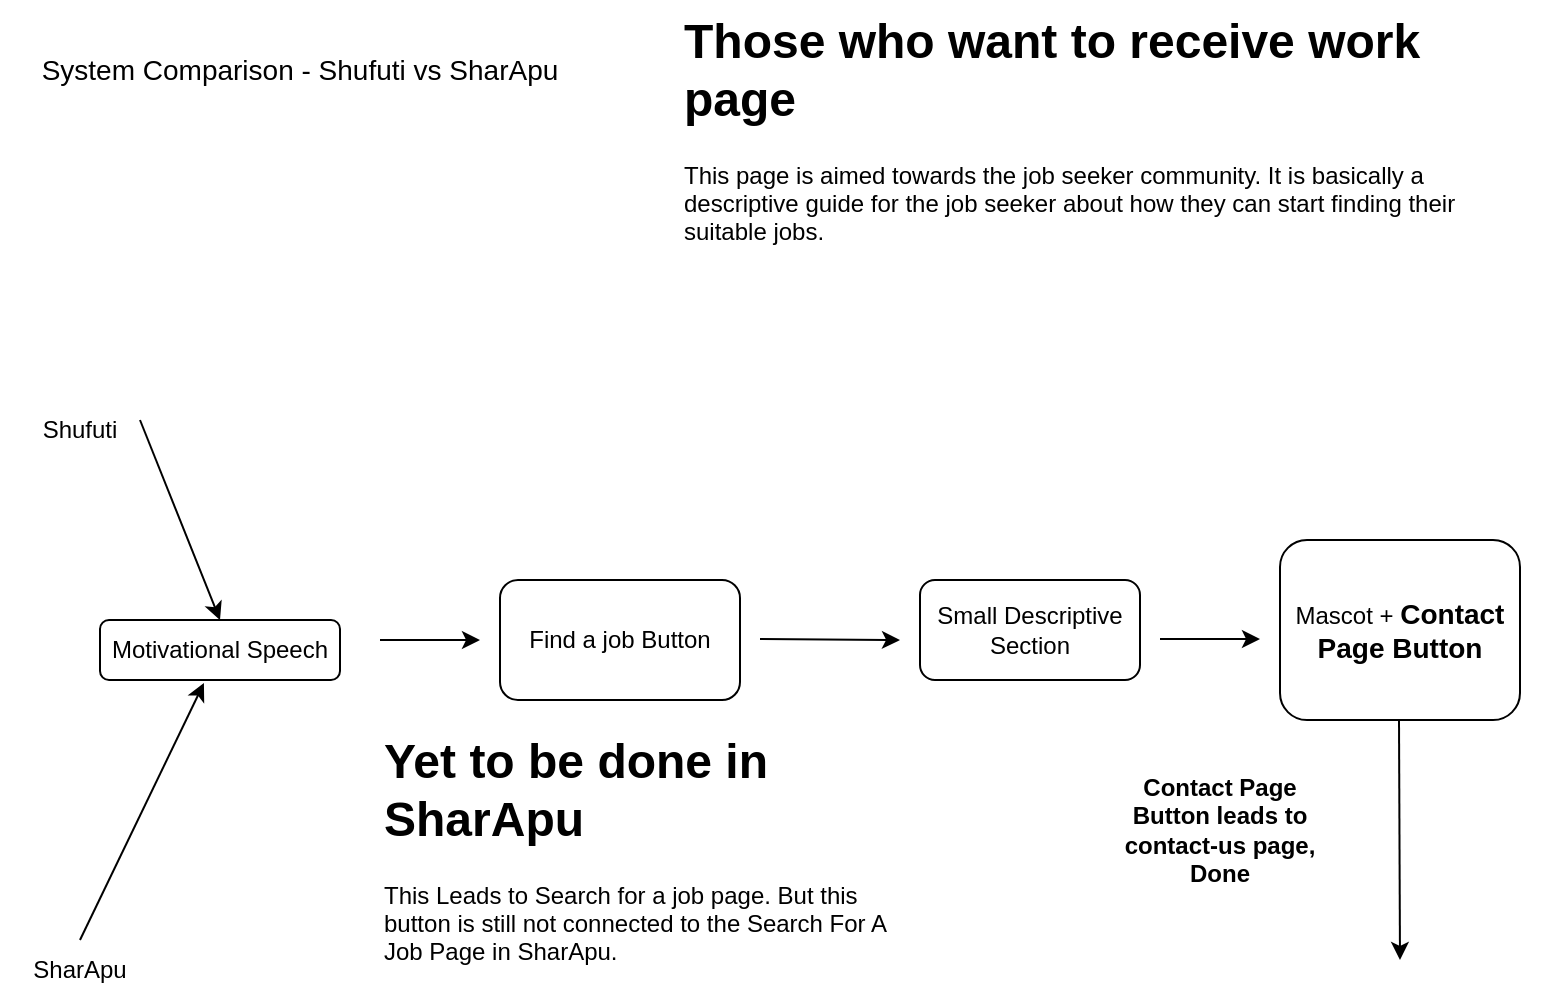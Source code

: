 <mxfile version="26.2.14">
  <diagram name="Page-1" id="pchpu7Tx-HEGYEnVaKcF">
    <mxGraphModel dx="872" dy="473" grid="1" gridSize="10" guides="1" tooltips="1" connect="1" arrows="1" fold="1" page="1" pageScale="1" pageWidth="850" pageHeight="1100" math="0" shadow="0">
      <root>
        <mxCell id="0" />
        <mxCell id="1" parent="0" />
        <mxCell id="I_DcxKmEr029iQ1eixn9-1" value="&lt;font style=&quot;font-size: 14px;&quot;&gt;System Comparison - Shufuti vs SharApu&lt;/font&gt;" style="text;html=1;align=center;verticalAlign=middle;whiteSpace=wrap;rounded=0;" vertex="1" parent="1">
          <mxGeometry x="70" y="40" width="300" height="30" as="geometry" />
        </mxCell>
        <mxCell id="I_DcxKmEr029iQ1eixn9-2" value="&lt;h1 style=&quot;margin-top: 0px;&quot;&gt;Those who want to receive work page&lt;/h1&gt;&lt;p&gt;This page is aimed towards the job seeker community. It is basically a descriptive guide for the job seeker about how they can start finding their suitable jobs.&lt;/p&gt;" style="text;html=1;whiteSpace=wrap;overflow=hidden;rounded=0;" vertex="1" parent="1">
          <mxGeometry x="410" y="20" width="430" height="120" as="geometry" />
        </mxCell>
        <mxCell id="I_DcxKmEr029iQ1eixn9-3" value="Shufuti" style="text;html=1;align=center;verticalAlign=middle;whiteSpace=wrap;rounded=0;" vertex="1" parent="1">
          <mxGeometry x="80" y="220" width="60" height="30" as="geometry" />
        </mxCell>
        <mxCell id="I_DcxKmEr029iQ1eixn9-4" value="SharApu" style="text;html=1;align=center;verticalAlign=middle;whiteSpace=wrap;rounded=0;" vertex="1" parent="1">
          <mxGeometry x="80" y="490" width="60" height="30" as="geometry" />
        </mxCell>
        <mxCell id="I_DcxKmEr029iQ1eixn9-5" value="Motivational Speech" style="rounded=1;whiteSpace=wrap;html=1;" vertex="1" parent="1">
          <mxGeometry x="120" y="330" width="120" height="30" as="geometry" />
        </mxCell>
        <mxCell id="I_DcxKmEr029iQ1eixn9-6" value="" style="endArrow=classic;html=1;rounded=0;entryX=0.5;entryY=0;entryDx=0;entryDy=0;" edge="1" parent="1" target="I_DcxKmEr029iQ1eixn9-5">
          <mxGeometry width="50" height="50" relative="1" as="geometry">
            <mxPoint x="140" y="230" as="sourcePoint" />
            <mxPoint x="190" y="180" as="targetPoint" />
          </mxGeometry>
        </mxCell>
        <mxCell id="I_DcxKmEr029iQ1eixn9-7" value="" style="endArrow=classic;html=1;rounded=0;entryX=0.433;entryY=1.05;entryDx=0;entryDy=0;entryPerimeter=0;" edge="1" parent="1" target="I_DcxKmEr029iQ1eixn9-5">
          <mxGeometry width="50" height="50" relative="1" as="geometry">
            <mxPoint x="110" y="490" as="sourcePoint" />
            <mxPoint x="220" y="410" as="targetPoint" />
          </mxGeometry>
        </mxCell>
        <mxCell id="I_DcxKmEr029iQ1eixn9-8" value="" style="endArrow=classic;html=1;rounded=0;" edge="1" parent="1">
          <mxGeometry width="50" height="50" relative="1" as="geometry">
            <mxPoint x="260" y="340" as="sourcePoint" />
            <mxPoint x="310" y="340" as="targetPoint" />
          </mxGeometry>
        </mxCell>
        <mxCell id="I_DcxKmEr029iQ1eixn9-9" value="Find a job Button" style="rounded=1;whiteSpace=wrap;html=1;" vertex="1" parent="1">
          <mxGeometry x="320" y="310" width="120" height="60" as="geometry" />
        </mxCell>
        <mxCell id="I_DcxKmEr029iQ1eixn9-11" value="&lt;h1 style=&quot;margin-top: 0px;&quot;&gt;Yet to be done in SharApu&lt;/h1&gt;&lt;p&gt;&lt;span style=&quot;text-align: center;&quot;&gt;This Leads to Search for a job page. But this button is still not connected to the Search For A Job Page in SharApu.&lt;/span&gt;&lt;/p&gt;" style="text;html=1;whiteSpace=wrap;overflow=hidden;rounded=0;" vertex="1" parent="1">
          <mxGeometry x="260" y="380" width="270" height="140" as="geometry" />
        </mxCell>
        <mxCell id="I_DcxKmEr029iQ1eixn9-12" value="" style="endArrow=classic;html=1;rounded=0;" edge="1" parent="1">
          <mxGeometry width="50" height="50" relative="1" as="geometry">
            <mxPoint x="450" y="339.5" as="sourcePoint" />
            <mxPoint x="520" y="340" as="targetPoint" />
          </mxGeometry>
        </mxCell>
        <mxCell id="I_DcxKmEr029iQ1eixn9-13" value="Small Descriptive Section" style="rounded=1;whiteSpace=wrap;html=1;" vertex="1" parent="1">
          <mxGeometry x="530" y="310" width="110" height="50" as="geometry" />
        </mxCell>
        <mxCell id="I_DcxKmEr029iQ1eixn9-14" value="" style="endArrow=classic;html=1;rounded=0;" edge="1" parent="1">
          <mxGeometry width="50" height="50" relative="1" as="geometry">
            <mxPoint x="650" y="339.5" as="sourcePoint" />
            <mxPoint x="700" y="339.5" as="targetPoint" />
          </mxGeometry>
        </mxCell>
        <mxCell id="I_DcxKmEr029iQ1eixn9-15" value="Mascot + &lt;b&gt;&lt;font style=&quot;font-size: 14px;&quot;&gt;Contact Page Button&lt;/font&gt;&lt;/b&gt;" style="rounded=1;whiteSpace=wrap;html=1;" vertex="1" parent="1">
          <mxGeometry x="710" y="290" width="120" height="90" as="geometry" />
        </mxCell>
        <mxCell id="I_DcxKmEr029iQ1eixn9-16" value="" style="endArrow=classic;html=1;rounded=0;" edge="1" parent="1">
          <mxGeometry width="50" height="50" relative="1" as="geometry">
            <mxPoint x="769.5" y="380" as="sourcePoint" />
            <mxPoint x="770" y="500" as="targetPoint" />
          </mxGeometry>
        </mxCell>
        <mxCell id="I_DcxKmEr029iQ1eixn9-17" value="&lt;b&gt;Contact Page Button leads to contact-us page, Done&lt;/b&gt;" style="text;html=1;align=center;verticalAlign=middle;whiteSpace=wrap;rounded=0;" vertex="1" parent="1">
          <mxGeometry x="620" y="400" width="120" height="70" as="geometry" />
        </mxCell>
      </root>
    </mxGraphModel>
  </diagram>
</mxfile>
